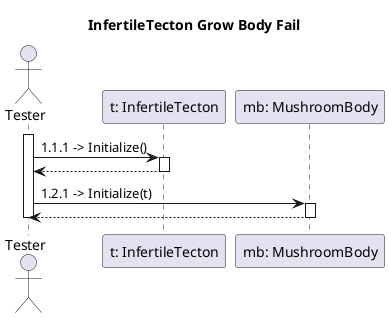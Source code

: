 ' Test-casek:
' - InfertileTecton Grow Body Fail

@startuml communicationTecton5

title InfertileTecton Grow Body Fail

actor "Tester" as ts
participant "t: InfertileTecton" as t
participant "mb: MushroomBody" as mb

activate ts

' inicializálás
ts -> t: 1.1.1 -> Initialize()
activate t
ts <-- t
deactivate t

ts -> mb: 1.2.1 -> Initialize(t)
activate mb
ts <-- mb
deactivate mb

deactivate ts

@enduml